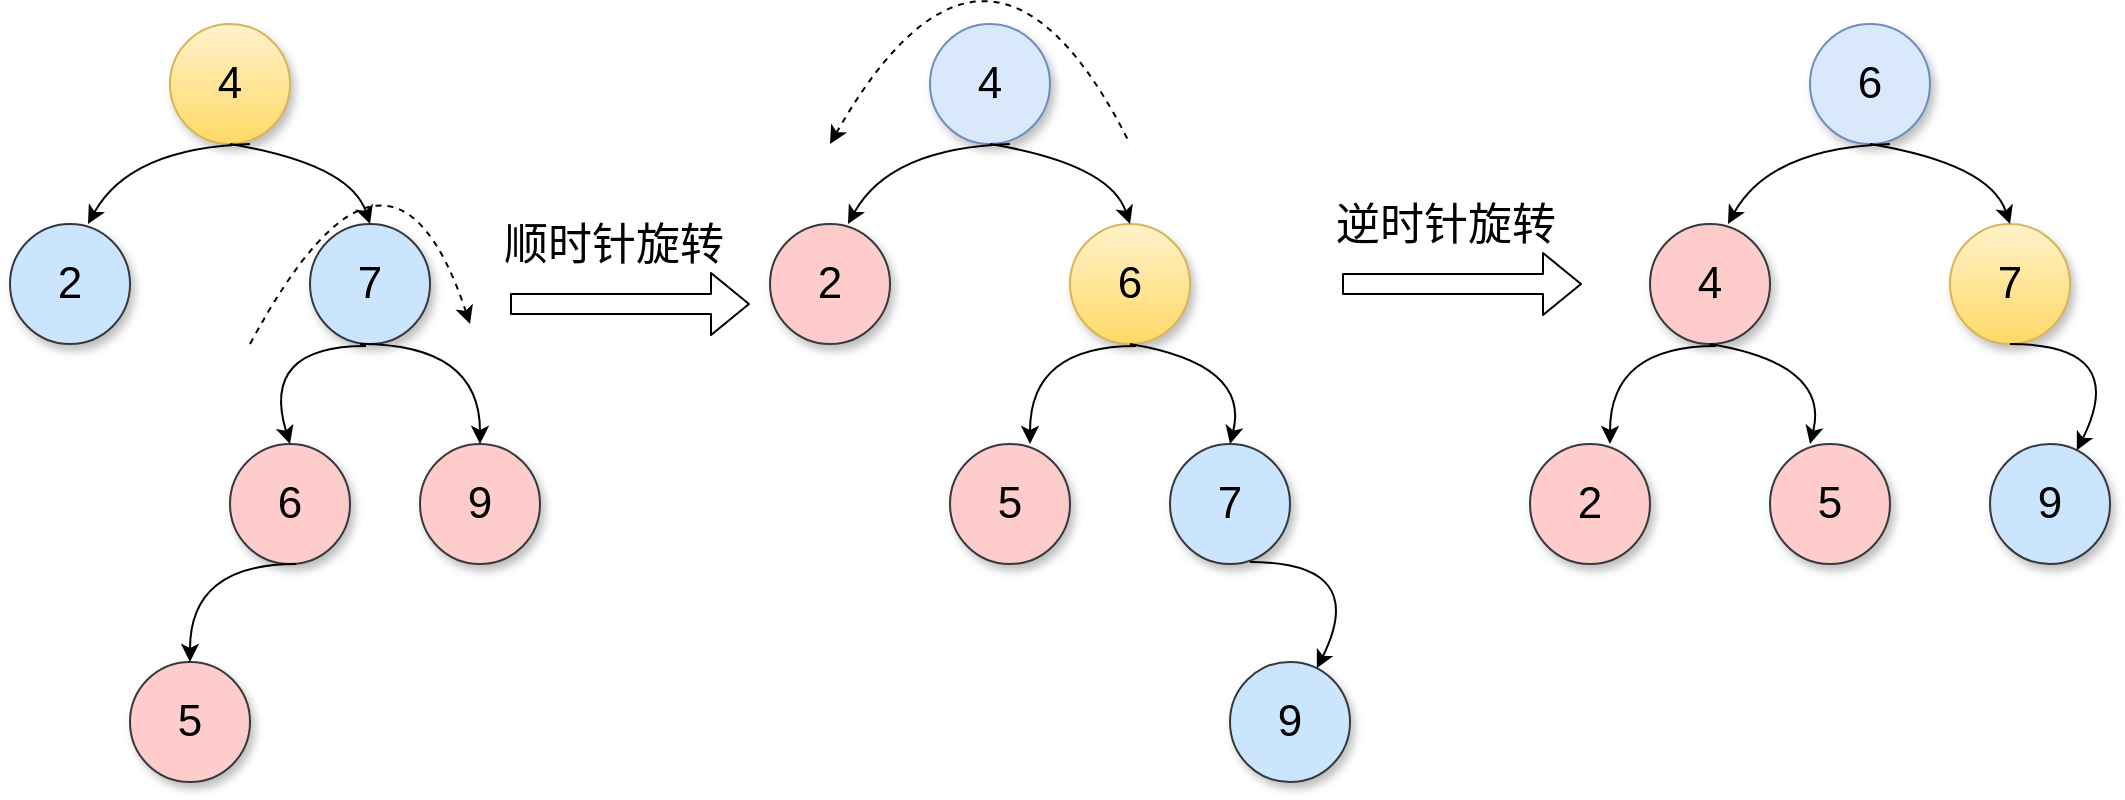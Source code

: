 <mxfile version="12.9.3" type="device"><diagram id="gM8e84i69riVAe9Oto6G" name="第 1 页"><mxGraphModel dx="793" dy="441" grid="1" gridSize="10" guides="1" tooltips="1" connect="1" arrows="1" fold="1" page="1" pageScale="1" pageWidth="827" pageHeight="1169" math="0" shadow="0"><root><mxCell id="0"/><mxCell id="1" parent="0"/><mxCell id="mLVO7MWwTdsEQhBD7cum-1" value="4" style="ellipse;whiteSpace=wrap;html=1;aspect=fixed;shadow=1;gradientColor=#ffd966;fillColor=#fff2cc;strokeColor=#d6b656;fontSize=22;" vertex="1" parent="1"><mxGeometry x="200" y="30" width="60" height="60" as="geometry"/></mxCell><mxCell id="mLVO7MWwTdsEQhBD7cum-2" value="2" style="ellipse;whiteSpace=wrap;html=1;aspect=fixed;shadow=1;fillColor=#cce5ff;strokeColor=#36393d;fontSize=22;" vertex="1" parent="1"><mxGeometry x="120" y="130" width="60" height="60" as="geometry"/></mxCell><mxCell id="mLVO7MWwTdsEQhBD7cum-3" value="7" style="ellipse;whiteSpace=wrap;html=1;aspect=fixed;shadow=1;fillColor=#cce5ff;strokeColor=#36393d;fontSize=22;" vertex="1" parent="1"><mxGeometry x="270" y="130" width="60" height="60" as="geometry"/></mxCell><mxCell id="mLVO7MWwTdsEQhBD7cum-4" value="6" style="ellipse;whiteSpace=wrap;html=1;aspect=fixed;shadow=1;fillColor=#ffcccc;strokeColor=#36393d;fontSize=22;" vertex="1" parent="1"><mxGeometry x="230" y="240" width="60" height="60" as="geometry"/></mxCell><mxCell id="mLVO7MWwTdsEQhBD7cum-5" value="9" style="ellipse;whiteSpace=wrap;html=1;aspect=fixed;shadow=1;fillColor=#ffcccc;strokeColor=#36393d;fontSize=22;" vertex="1" parent="1"><mxGeometry x="325" y="240" width="60" height="60" as="geometry"/></mxCell><mxCell id="mLVO7MWwTdsEQhBD7cum-6" value="" style="endArrow=classic;html=1;entryX=0.65;entryY=0;entryDx=0;entryDy=0;entryPerimeter=0;curved=1;fontSize=22;" edge="1" parent="1" target="mLVO7MWwTdsEQhBD7cum-2"><mxGeometry width="50" height="50" relative="1" as="geometry"><mxPoint x="240" y="90" as="sourcePoint"/><mxPoint x="150" y="50" as="targetPoint"/><Array as="points"><mxPoint x="180" y="92"/></Array></mxGeometry></mxCell><mxCell id="mLVO7MWwTdsEQhBD7cum-7" value="" style="endArrow=classic;html=1;entryX=0.5;entryY=0;entryDx=0;entryDy=0;curved=1;fontSize=22;" edge="1" parent="1" target="mLVO7MWwTdsEQhBD7cum-3"><mxGeometry width="50" height="50" relative="1" as="geometry"><mxPoint x="230" y="90" as="sourcePoint"/><mxPoint x="390" y="50" as="targetPoint"/><Array as="points"><mxPoint x="290" y="100"/></Array></mxGeometry></mxCell><mxCell id="mLVO7MWwTdsEQhBD7cum-8" value="" style="endArrow=classic;html=1;entryX=0.5;entryY=0;entryDx=0;entryDy=0;exitX=0.383;exitY=1.017;exitDx=0;exitDy=0;exitPerimeter=0;curved=1;fontSize=22;" edge="1" parent="1" target="mLVO7MWwTdsEQhBD7cum-4"><mxGeometry width="50" height="50" relative="1" as="geometry"><mxPoint x="297.98" y="191.02" as="sourcePoint"/><mxPoint x="275" y="170" as="targetPoint"/><Array as="points"><mxPoint x="245" y="191"/></Array></mxGeometry></mxCell><mxCell id="mLVO7MWwTdsEQhBD7cum-9" value="" style="endArrow=classic;html=1;entryX=0.5;entryY=0;entryDx=0;entryDy=0;curved=1;fontSize=22;" edge="1" parent="1" target="mLVO7MWwTdsEQhBD7cum-5"><mxGeometry width="50" height="50" relative="1" as="geometry"><mxPoint x="295" y="190" as="sourcePoint"/><mxPoint x="425" y="180" as="targetPoint"/><Array as="points"><mxPoint x="355" y="190"/></Array></mxGeometry></mxCell><mxCell id="mLVO7MWwTdsEQhBD7cum-10" value="5" style="ellipse;whiteSpace=wrap;html=1;aspect=fixed;shadow=1;fillColor=#ffcccc;strokeColor=#36393d;fontSize=22;" vertex="1" parent="1"><mxGeometry x="180" y="349" width="60" height="60" as="geometry"/></mxCell><mxCell id="mLVO7MWwTdsEQhBD7cum-11" value="" style="endArrow=classic;html=1;entryX=0.5;entryY=0;entryDx=0;entryDy=0;exitX=0.383;exitY=1.017;exitDx=0;exitDy=0;exitPerimeter=0;curved=1;fontSize=22;" edge="1" parent="1" target="mLVO7MWwTdsEQhBD7cum-10"><mxGeometry width="50" height="50" relative="1" as="geometry"><mxPoint x="262.98" y="300.02" as="sourcePoint"/><mxPoint x="240" y="279" as="targetPoint"/><Array as="points"><mxPoint x="210" y="300"/></Array></mxGeometry></mxCell><mxCell id="mLVO7MWwTdsEQhBD7cum-13" value="4" style="ellipse;whiteSpace=wrap;html=1;aspect=fixed;shadow=1;fillColor=#dae8fc;strokeColor=#6c8ebf;fontSize=22;" vertex="1" parent="1"><mxGeometry x="580" y="30" width="60" height="60" as="geometry"/></mxCell><mxCell id="mLVO7MWwTdsEQhBD7cum-14" value="6" style="ellipse;whiteSpace=wrap;html=1;aspect=fixed;shadow=1;fillColor=#fff2cc;strokeColor=#d6b656;fontSize=22;gradientColor=#ffd966;" vertex="1" parent="1"><mxGeometry x="650" y="130" width="60" height="60" as="geometry"/></mxCell><mxCell id="mLVO7MWwTdsEQhBD7cum-15" value="2" style="ellipse;whiteSpace=wrap;html=1;aspect=fixed;shadow=1;fillColor=#ffcccc;strokeColor=#36393d;fontSize=22;" vertex="1" parent="1"><mxGeometry x="500" y="130" width="60" height="60" as="geometry"/></mxCell><mxCell id="mLVO7MWwTdsEQhBD7cum-16" value="5" style="ellipse;whiteSpace=wrap;html=1;aspect=fixed;shadow=1;fillColor=#ffcccc;strokeColor=#36393d;fontSize=22;" vertex="1" parent="1"><mxGeometry x="590" y="240" width="60" height="60" as="geometry"/></mxCell><mxCell id="mLVO7MWwTdsEQhBD7cum-17" value="" style="endArrow=classic;html=1;entryX=0.65;entryY=0;entryDx=0;entryDy=0;entryPerimeter=0;curved=1;fontSize=22;" edge="1" parent="1"><mxGeometry width="50" height="50" relative="1" as="geometry"><mxPoint x="620" y="90" as="sourcePoint"/><mxPoint x="539" y="130" as="targetPoint"/><Array as="points"><mxPoint x="560" y="92"/></Array></mxGeometry></mxCell><mxCell id="mLVO7MWwTdsEQhBD7cum-18" value="" style="endArrow=classic;html=1;entryX=0.5;entryY=0;entryDx=0;entryDy=0;curved=1;fontSize=22;" edge="1" parent="1" target="mLVO7MWwTdsEQhBD7cum-14"><mxGeometry width="50" height="50" relative="1" as="geometry"><mxPoint x="610" y="90" as="sourcePoint"/><mxPoint x="770" y="50" as="targetPoint"/><Array as="points"><mxPoint x="670" y="100"/></Array></mxGeometry></mxCell><mxCell id="mLVO7MWwTdsEQhBD7cum-21" value="" style="endArrow=classic;html=1;curved=1;fontSize=22;" edge="1" parent="1"><mxGeometry width="50" height="50" relative="1" as="geometry"><mxPoint x="680" y="190" as="sourcePoint"/><mxPoint x="730" y="240" as="targetPoint"/><Array as="points"><mxPoint x="740" y="200"/></Array></mxGeometry></mxCell><mxCell id="mLVO7MWwTdsEQhBD7cum-22" value="7" style="ellipse;whiteSpace=wrap;html=1;aspect=fixed;shadow=1;fillColor=#cce5ff;strokeColor=#36393d;fontSize=22;" vertex="1" parent="1"><mxGeometry x="700" y="240" width="60" height="60" as="geometry"/></mxCell><mxCell id="mLVO7MWwTdsEQhBD7cum-23" value="" style="endArrow=classic;html=1;entryX=0.5;entryY=0;entryDx=0;entryDy=0;exitX=0.383;exitY=1.017;exitDx=0;exitDy=0;exitPerimeter=0;curved=1;fontSize=22;" edge="1" parent="1"><mxGeometry width="50" height="50" relative="1" as="geometry"><mxPoint x="682.98" y="191.02" as="sourcePoint"/><mxPoint x="630" y="240" as="targetPoint"/><Array as="points"><mxPoint x="630" y="191"/></Array></mxGeometry></mxCell><mxCell id="mLVO7MWwTdsEQhBD7cum-24" value="" style="shape=flexArrow;endArrow=classic;html=1;fontSize=22;" edge="1" parent="1"><mxGeometry width="50" height="50" relative="1" as="geometry"><mxPoint x="370" y="170" as="sourcePoint"/><mxPoint x="490" y="170" as="targetPoint"/></mxGeometry></mxCell><mxCell id="mLVO7MWwTdsEQhBD7cum-25" value="&lt;font style=&quot;font-size: 22px&quot;&gt;顺时针旋转&lt;/font&gt;" style="text;html=1;strokeColor=none;fillColor=none;align=center;verticalAlign=middle;whiteSpace=wrap;rounded=0;fontSize=22;" vertex="1" parent="1"><mxGeometry x="354" y="131" width="136" height="20" as="geometry"/></mxCell><mxCell id="mLVO7MWwTdsEQhBD7cum-26" value="" style="endArrow=classic;html=1;curved=1;dashed=1;" edge="1" parent="1"><mxGeometry width="50" height="50" relative="1" as="geometry"><mxPoint x="240" y="190" as="sourcePoint"/><mxPoint x="350" y="180" as="targetPoint"/><Array as="points"><mxPoint x="310" y="60"/></Array></mxGeometry></mxCell><mxCell id="mLVO7MWwTdsEQhBD7cum-27" value="9" style="ellipse;whiteSpace=wrap;html=1;aspect=fixed;shadow=1;fillColor=#cce5ff;strokeColor=#36393d;fontSize=22;" vertex="1" parent="1"><mxGeometry x="730" y="349" width="60" height="60" as="geometry"/></mxCell><mxCell id="mLVO7MWwTdsEQhBD7cum-28" value="" style="endArrow=classic;html=1;curved=1;fontSize=22;" edge="1" parent="1" target="mLVO7MWwTdsEQhBD7cum-27"><mxGeometry width="50" height="50" relative="1" as="geometry"><mxPoint x="740" y="299" as="sourcePoint"/><mxPoint x="800" y="349" as="targetPoint"/><Array as="points"><mxPoint x="800" y="299"/></Array></mxGeometry></mxCell><mxCell id="mLVO7MWwTdsEQhBD7cum-29" value="6" style="ellipse;whiteSpace=wrap;html=1;aspect=fixed;shadow=1;fillColor=#dae8fc;strokeColor=#6c8ebf;fontSize=22;" vertex="1" parent="1"><mxGeometry x="1020" y="30" width="60" height="60" as="geometry"/></mxCell><mxCell id="mLVO7MWwTdsEQhBD7cum-30" value="7" style="ellipse;whiteSpace=wrap;html=1;aspect=fixed;shadow=1;fillColor=#fff2cc;strokeColor=#d6b656;fontSize=22;gradientColor=#ffd966;" vertex="1" parent="1"><mxGeometry x="1090" y="130" width="60" height="60" as="geometry"/></mxCell><mxCell id="mLVO7MWwTdsEQhBD7cum-31" value="4" style="ellipse;whiteSpace=wrap;html=1;aspect=fixed;shadow=1;fillColor=#ffcccc;strokeColor=#36393d;fontSize=22;" vertex="1" parent="1"><mxGeometry x="940" y="130" width="60" height="60" as="geometry"/></mxCell><mxCell id="mLVO7MWwTdsEQhBD7cum-32" value="5" style="ellipse;whiteSpace=wrap;html=1;aspect=fixed;shadow=1;fillColor=#ffcccc;strokeColor=#36393d;fontSize=22;" vertex="1" parent="1"><mxGeometry x="1000" y="240" width="60" height="60" as="geometry"/></mxCell><mxCell id="mLVO7MWwTdsEQhBD7cum-33" value="" style="endArrow=classic;html=1;entryX=0.65;entryY=0;entryDx=0;entryDy=0;entryPerimeter=0;curved=1;fontSize=22;" edge="1" parent="1"><mxGeometry width="50" height="50" relative="1" as="geometry"><mxPoint x="1060" y="90" as="sourcePoint"/><mxPoint x="979" y="130" as="targetPoint"/><Array as="points"><mxPoint x="1000" y="92"/></Array></mxGeometry></mxCell><mxCell id="mLVO7MWwTdsEQhBD7cum-34" value="" style="endArrow=classic;html=1;entryX=0.5;entryY=0;entryDx=0;entryDy=0;curved=1;fontSize=22;" edge="1" parent="1" target="mLVO7MWwTdsEQhBD7cum-30"><mxGeometry width="50" height="50" relative="1" as="geometry"><mxPoint x="1050" y="90" as="sourcePoint"/><mxPoint x="1210" y="50" as="targetPoint"/><Array as="points"><mxPoint x="1110" y="100"/></Array></mxGeometry></mxCell><mxCell id="mLVO7MWwTdsEQhBD7cum-38" value="9" style="ellipse;whiteSpace=wrap;html=1;aspect=fixed;shadow=1;fillColor=#cce5ff;strokeColor=#36393d;fontSize=22;" vertex="1" parent="1"><mxGeometry x="1110" y="240" width="60" height="60" as="geometry"/></mxCell><mxCell id="mLVO7MWwTdsEQhBD7cum-39" value="" style="endArrow=classic;html=1;curved=1;fontSize=22;" edge="1" parent="1" target="mLVO7MWwTdsEQhBD7cum-38"><mxGeometry width="50" height="50" relative="1" as="geometry"><mxPoint x="1120" y="190" as="sourcePoint"/><mxPoint x="1180" y="240" as="targetPoint"/><Array as="points"><mxPoint x="1180" y="190"/></Array></mxGeometry></mxCell><mxCell id="mLVO7MWwTdsEQhBD7cum-40" value="" style="endArrow=none;html=1;dashed=1;curved=1;startArrow=classic;startFill=1;endFill=0;" edge="1" parent="1"><mxGeometry width="50" height="50" relative="1" as="geometry"><mxPoint x="530" y="90" as="sourcePoint"/><mxPoint x="680" y="90" as="targetPoint"/><Array as="points"><mxPoint x="610" y="-50"/></Array></mxGeometry></mxCell><mxCell id="mLVO7MWwTdsEQhBD7cum-41" value="2" style="ellipse;whiteSpace=wrap;html=1;aspect=fixed;shadow=1;fillColor=#ffcccc;strokeColor=#36393d;fontSize=22;" vertex="1" parent="1"><mxGeometry x="880" y="240" width="60" height="60" as="geometry"/></mxCell><mxCell id="mLVO7MWwTdsEQhBD7cum-42" value="" style="endArrow=classic;html=1;entryX=0.5;entryY=0;entryDx=0;entryDy=0;exitX=0.383;exitY=1.017;exitDx=0;exitDy=0;exitPerimeter=0;curved=1;fontSize=22;" edge="1" parent="1"><mxGeometry width="50" height="50" relative="1" as="geometry"><mxPoint x="972.98" y="191.02" as="sourcePoint"/><mxPoint x="920" y="240" as="targetPoint"/><Array as="points"><mxPoint x="920" y="191"/></Array></mxGeometry></mxCell><mxCell id="mLVO7MWwTdsEQhBD7cum-43" value="" style="endArrow=classic;html=1;curved=1;fontSize=22;" edge="1" parent="1"><mxGeometry width="50" height="50" relative="1" as="geometry"><mxPoint x="970" y="190" as="sourcePoint"/><mxPoint x="1020" y="240" as="targetPoint"/><Array as="points"><mxPoint x="1030" y="200"/></Array></mxGeometry></mxCell><mxCell id="mLVO7MWwTdsEQhBD7cum-44" value="" style="shape=flexArrow;endArrow=classic;html=1;fontSize=22;" edge="1" parent="1"><mxGeometry width="50" height="50" relative="1" as="geometry"><mxPoint x="786" y="160" as="sourcePoint"/><mxPoint x="906" y="160" as="targetPoint"/></mxGeometry></mxCell><mxCell id="mLVO7MWwTdsEQhBD7cum-45" value="&lt;font style=&quot;font-size: 22px&quot;&gt;逆时针旋转&lt;/font&gt;" style="text;html=1;strokeColor=none;fillColor=none;align=center;verticalAlign=middle;whiteSpace=wrap;rounded=0;fontSize=22;" vertex="1" parent="1"><mxGeometry x="770" y="121" width="136" height="20" as="geometry"/></mxCell></root></mxGraphModel></diagram></mxfile>